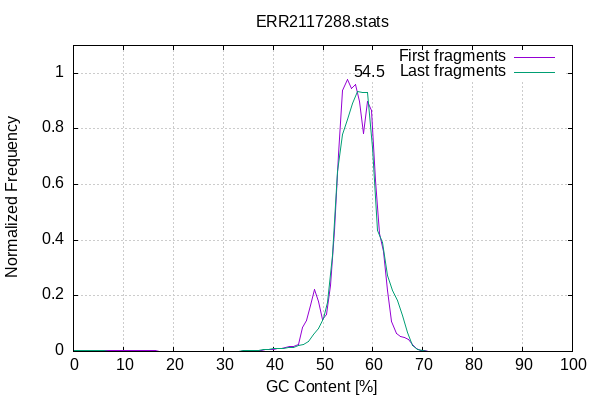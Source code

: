 
            set terminal png size 600,400 truecolor
            set output "ERR2117288-gc-content.png"
            set grid xtics ytics y2tics back lc rgb "#cccccc"
            set title "ERR2117288.stats" noenhanced
            set ylabel "Normalized Frequency"
            set xlabel "GC Content [%]"
            set yrange [0:1.1]
            set label sprintf("%.1f",54.52) at 54.52,1 front offset 1,0
            plot '-' smooth csplines with lines lc 1 title 'First fragments' , '-' smooth csplines with lines lc 2 title 'Last fragments'
        0	0.000246
0	0.000613
1	0.000678
1	0.001063
2	0.001410
2	0.001507
3	0.001804
3	0.001986
4	0.002073
4	0.002191
5	0.002277
5	0.002328
6	0.002319
6	0.002373
7	0.002344
7	0.002286
8	0.002322
8	0.002240
9	0.002237
9	0.002242
10	0.002273
10	0.002353
11	0.002313
11	0.002274
12	0.002308
12	0.002264
13	0.002248
13	0.002167
14	0.002074
15	0.002062
15	0.002021
16	0.001986
16	0.001893
17	0.001812
17	0.001745
18	0.001705
18	0.001625
19	0.001495
19	0.001350
20	0.001241
20	0.001136
21	0.001043
21	0.000956
22	0.000889
22	0.000786
23	0.000731
23	0.000680
24	0.000617
24	0.000532
25	0.000493
25	0.000483
26	0.000486
26	0.000468
27	0.000444
27	0.000454
28	0.000424
28	0.000447
29	0.000481
29	0.000489
30	0.000498
31	0.000549
31	0.000630
32	0.000758
32	0.000945
33	0.001143
33	0.001354
34	0.001493
34	0.001755
35	0.002021
35	0.002481
36	0.002819
36	0.003232
37	0.003907
37	0.004674
38	0.005312
38	0.006378
39	0.007093
39	0.007521
40	0.008060
40	0.008709
41	0.009985
41	0.010999
42	0.011900
42	0.013283
43	0.014341
43	0.015687
44	0.017235
44	0.019740
45	0.024620
45	0.029176
46	0.079832
46	0.114215
47	0.111944
47	0.135937
48	0.163341
48	0.270138
49	0.186498
50	0.111422
50	0.112867
51	0.130892
51	0.191402
52	0.278672
52	0.390436
53	0.565729
53	0.723749
54	0.874877
54	1.000000
55	0.971859
55	0.968022
56	0.952219
56	0.933335
57	0.993302
57	0.899271
58	0.784706
58	0.782243
59	0.855686
59	0.963438
60	0.905792
60	0.692576
61	0.514235
61	0.440839
62	0.412809
62	0.345786
63	0.262953
63	0.172055
64	0.108317
64	0.079563
65	0.059102
65	0.056158
66	0.051329
66	0.052527
67	0.050297
67	0.041011
68	0.029332
68	0.018647
69	0.010838
69	0.006272
70	0.003965
70	0.002838
71	0.002146
71	0.001503
72	0.001065
72	0.000769
73	0.000556
73	0.000404
74	0.000284
74	0.000192
75	0.000132
75	0.000066
76	0.000046
76	0.000028
77	0.000015
77	0.000006
78	0.000006
78	0.000004
79	0.000003
80	0.000002
80	0.000002
81	0.000001
end
0	0.002550
0	0.002481
1	0.002488
1	0.002466
2	0.002368
2	0.002417
3	0.002310
3	0.002172
4	0.002197
4	0.002057
5	0.002079
5	0.001925
6	0.001845
6	0.001889
7	0.001772
7	0.001700
8	0.001648
8	0.001574
9	0.001563
9	0.001516
10	0.001467
10	0.001516
11	0.001414
11	0.001420
12	0.001439
12	0.001450
13	0.001432
13	0.001410
14	0.001400
14	0.001348
15	0.001337
15	0.001325
16	0.001282
16	0.001200
17	0.001141
17	0.001098
18	0.001045
18	0.001001
19	0.000925
19	0.000892
20	0.000847
20	0.000816
21	0.000770
21	0.000700
22	0.000619
22	0.000570
23	0.000530
23	0.000494
24	0.000472
24	0.000470
25	0.000506
25	0.000492
26	0.000482
26	0.000503
27	0.000499
27	0.000529
28	0.000557
28	0.000603
29	0.000593
29	0.000579
30	0.000618
30	0.000602
31	0.000593
31	0.000624
32	0.000822
32	0.000901
33	0.001298
33	0.001617
34	0.001691
34	0.002049
35	0.002141
35	0.002983
36	0.003194
36	0.003192
37	0.004095
37	0.004931
38	0.005248
38	0.006340
39	0.007366
39	0.007840
40	0.009883
40	0.010751
41	0.011641
41	0.012036
42	0.011322
42	0.012535
43	0.014294
43	0.014584
44	0.015120
44	0.015650
45	0.019084
45	0.021111
46	0.022063
46	0.028708
47	0.035095
47	0.036994
48	0.041592
48	0.079886
49	0.083154
50	0.118401
50	0.121174
51	0.130582
51	0.222586
52	0.244567
52	0.443516
53	0.631669
53	0.662775
54	0.797606
54	0.760751
55	0.771157
55	0.897186
56	0.908862
56	0.876498
57	0.935348
57	0.935804
58	0.864510
58	0.994038
59	1.000000
59	0.862423
60	0.839418
60	0.628822
61	0.444075
61	0.429118
62	0.422611
62	0.363543
63	0.355607
63	0.192516
64	0.221334
64	0.218888
65	0.183360
65	0.183230
66	0.168578
66	0.086986
67	0.081458
67	0.058455
68	0.023267
68	0.019713
69	0.009332
69	0.005178
70	0.003857
70	0.002041
71	0.001589
71	0.001182
72	0.000915
72	0.000713
73	0.000526
73	0.000395
74	0.000310
74	0.000276
75	0.000240
75	0.000191
76	0.000161
76	0.000139
77	0.000117
77	0.000112
78	0.000089
78	0.000085
79	0.000087
79	0.000093
80	0.000093
80	0.000088
81	0.000093
81	0.000084
82	0.000074
82	0.000088
83	0.000082
83	0.000081
84	0.000069
84	0.000073
85	0.000083
85	0.000077
86	0.000071
86	0.000072
87	0.000065
87	0.000067
88	0.000069
88	0.000067
89	0.000074
89	0.000068
90	0.000062
90	0.000054
91	0.000056
92	0.000061
92	0.000066
93	0.000072
93	0.000071
94	0.000075
94	0.000071
95	0.000067
95	0.000066
96	0.000058
96	0.000061
97	0.000067
97	0.000063
98	0.000057
98	0.000066
99	0.000071
end

